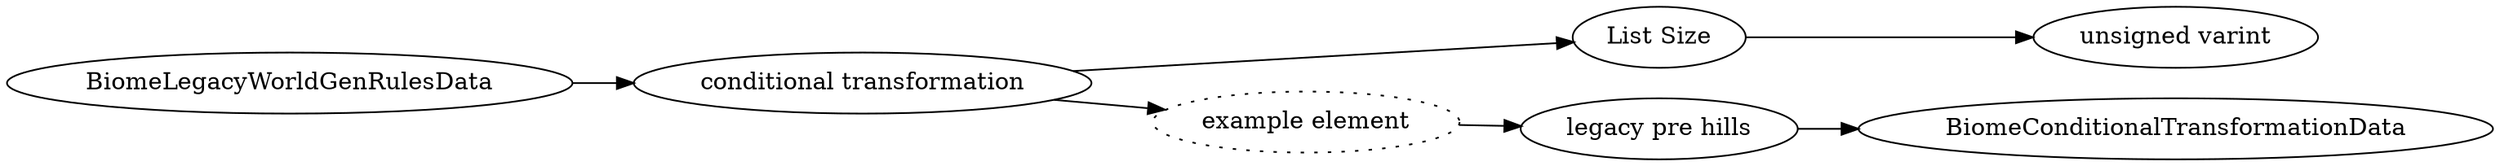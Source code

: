 digraph "BiomeLegacyWorldGenRulesData" {
rankdir = LR
360
360 -> 361
361 -> 362
362 -> 363
361 -> 364
364 -> 365
365 -> 366

360 [label="BiomeLegacyWorldGenRulesData",comment="name: \"BiomeLegacyWorldGenRulesData\", typeName: \"\", id: 360, branchId: 0, recurseId: -1, attributes: 0, notes: \"\""];
361 [label="conditional transformation",comment="name: \"conditional transformation\", typeName: \"\", id: 361, branchId: 0, recurseId: -1, attributes: 8, notes: \"\""];
362 [label="List Size",comment="name: \"List Size\", typeName: \"\", id: 362, branchId: 0, recurseId: -1, attributes: 0, notes: \"\""];
363 [label="unsigned varint",comment="name: \"unsigned varint\", typeName: \"\", id: 363, branchId: 0, recurseId: -1, attributes: 512, notes: \"\""];
364 [label="example element",style=dotted,comment="name: \"example element\", typeName: \"\", id: 364, branchId: 0, recurseId: -1, attributes: 16, notes: \"\""];
365 [label="legacy pre hills",comment="name: \"legacy pre hills\", typeName: \"BiomeConditionalTransformationData\", id: 365, branchId: 0, recurseId: -1, attributes: 256, notes: \"\""];
366 [label="BiomeConditionalTransformationData",comment="name: \"BiomeConditionalTransformationData\", typeName: \"\", id: 366, branchId: 0, recurseId: -1, attributes: 512, notes: \"\""];
{ rank = max;363;366}

}
